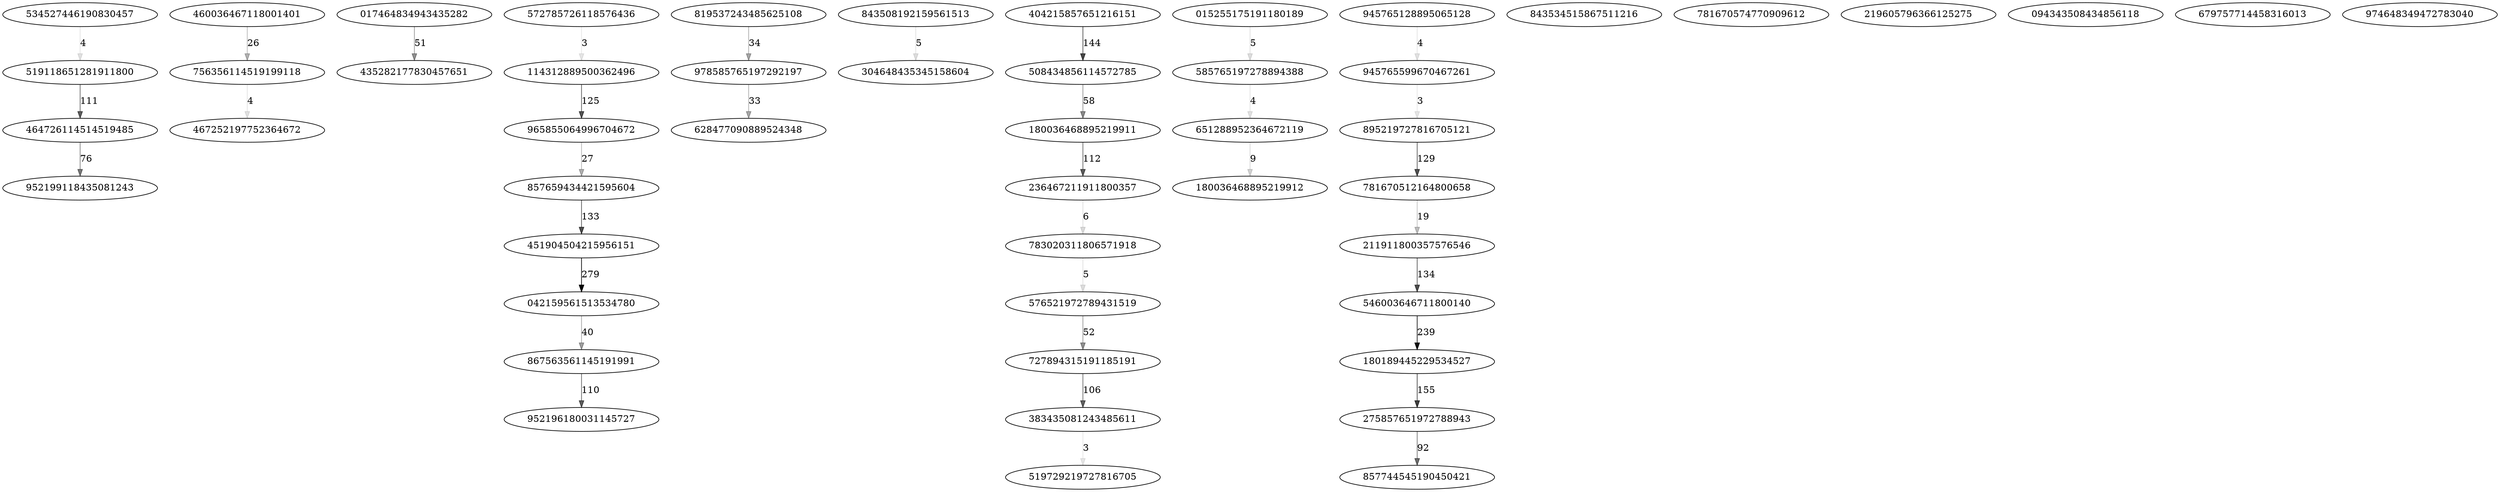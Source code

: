 digraph {
	464726114514519485
	952199118435081243
	519118651281911800
	534527446190830457
	460036467118001401
	756356114519199118
	467252197752364672
	017464834943435282
	435282177830457651
	965855064996704672
	857659434421595604
	114312889500362496
	451904504215956151
	042159561513534780
	867563561145191991
	952196180031145727
	572785726118576436
	819537243485625108
	978585765197292197
	628477090889524348
	843508192159561513
	304648435345158604
	404215857651216151
	508434856114572785
	180036468895219911
	236467211911800357
	783020311806571918
	576521972789431519
	727894315191185191
	383435081243485611
	519729219727816705
	015255175191180189
	585765197278894388
	651288952364672119
	180036468895219912
	945765128895065128
	945765599670467261
	895219727816705121
	781670512164800658
	211911800357576546
	546003646711800140
	180189445229534527
	275857651972788943
	857744545190450421
	843534515867511216
	781670574770909612
	219605796366125275
	094343508434856118
	679757714458316013
	974648349472783040
	464726114514519485 -> 952199118435081243 [label=76 color="#00000085"]
	519118651281911800 -> 464726114514519485 [label=111 color="#000000a0"]
	534527446190830457 -> 519118651281911800 [label=4 color="#0000001e"]
	460036467118001401 -> 756356114519199118 [label=26 color="#0000004d"]
	756356114519199118 -> 467252197752364672 [label=4 color="#0000001e"]
	017464834943435282 -> 435282177830457651 [label=51 color="#0000006d"]
	965855064996704672 -> 857659434421595604 [label=27 color="#0000004f"]
	857659434421595604 -> 451904504215956151 [label=133 color="#000000b0"]
	114312889500362496 -> 965855064996704672 [label=125 color="#000000aa"]
	451904504215956151 -> 042159561513534780 [label=279 color="#000000ff"]
	042159561513534780 -> 867563561145191991 [label=40 color="#00000060"]
	867563561145191991 -> 952196180031145727 [label=110 color="#000000a0"]
	572785726118576436 -> 114312889500362496 [label=3 color="#0000001a"]
	819537243485625108 -> 978585765197292197 [label=34 color="#00000059"]
	978585765197292197 -> 628477090889524348 [label=33 color="#00000057"]
	843508192159561513 -> 304648435345158604 [label=5 color="#00000022"]
	404215857651216151 -> 508434856114572785 [label=144 color="#000000b7"]
	508434856114572785 -> 180036468895219911 [label=58 color="#00000074"]
	180036468895219911 -> 236467211911800357 [label=112 color="#000000a1"]
	236467211911800357 -> 783020311806571918 [label=6 color="#00000025"]
	783020311806571918 -> 576521972789431519 [label=5 color="#00000022"]
	576521972789431519 -> 727894315191185191 [label=52 color="#0000006e"]
	727894315191185191 -> 383435081243485611 [label=106 color="#0000009d"]
	383435081243485611 -> 519729219727816705 [label=3 color="#0000001a"]
	015255175191180189 -> 585765197278894388 [label=5 color="#00000022"]
	585765197278894388 -> 651288952364672119 [label=4 color="#0000001e"]
	651288952364672119 -> 180036468895219912 [label=9 color="#0000002d"]
	945765128895065128 -> 945765599670467261 [label=4 color="#0000001e"]
	945765599670467261 -> 895219727816705121 [label=3 color="#0000001a"]
	895219727816705121 -> 781670512164800658 [label=129 color="#000000ad"]
	781670512164800658 -> 211911800357576546 [label=19 color="#00000042"]
	211911800357576546 -> 546003646711800140 [label=134 color="#000000b0"]
	546003646711800140 -> 180189445229534527 [label=239 color="#000000ec"]
	180189445229534527 -> 275857651972788943 [label=155 color="#000000be"]
	275857651972788943 -> 857744545190450421 [label=92 color="#00000092"]
}
